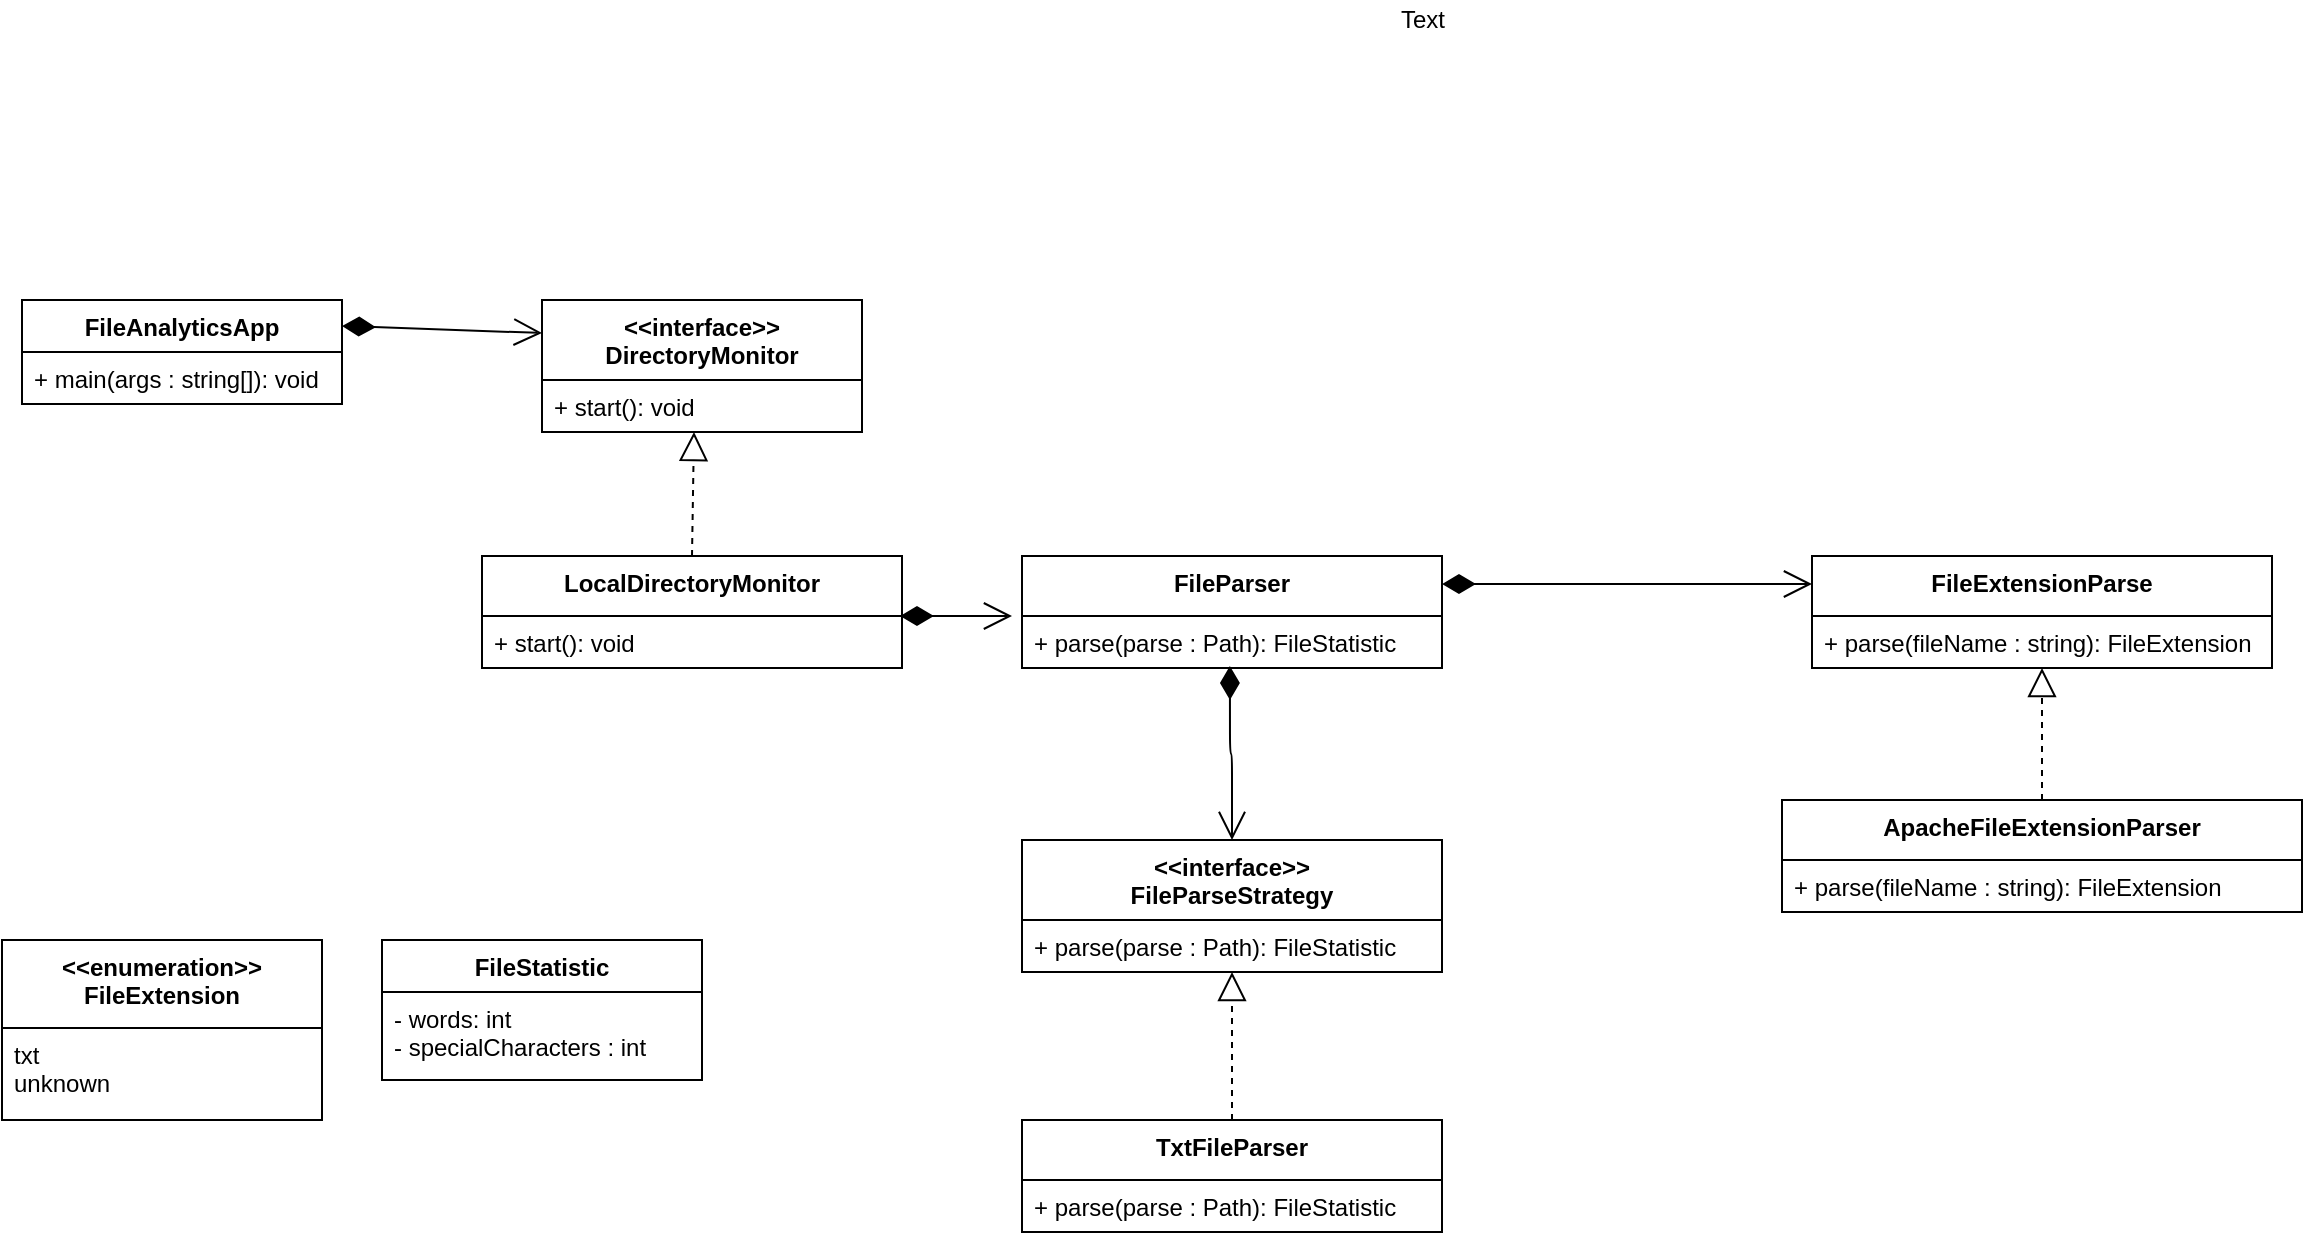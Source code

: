 <mxfile version="14.7.7" type="device"><diagram id="e0Kx5dOjzj2pQPRwlpNG" name="Page-1"><mxGraphModel dx="1360" dy="745" grid="1" gridSize="10" guides="1" tooltips="1" connect="1" arrows="1" fold="1" page="1" pageScale="1" pageWidth="112800" pageHeight="19100" math="0" shadow="0"><root><mxCell id="0"/><mxCell id="1" parent="0"/><mxCell id="Wh_tS0fUy2cDhcUjUtk5-1" value="FileAnalyticsApp" style="swimlane;fontStyle=1;align=center;verticalAlign=top;childLayout=stackLayout;horizontal=1;startSize=26;horizontalStack=0;resizeParent=1;resizeParentMax=0;resizeLast=0;collapsible=1;marginBottom=0;" vertex="1" parent="1"><mxGeometry x="110" y="170" width="160" height="52" as="geometry"><mxRectangle x="390" y="140" width="130" height="26" as="alternateBounds"/></mxGeometry></mxCell><mxCell id="Wh_tS0fUy2cDhcUjUtk5-4" value="+ main(args : string[]): void" style="text;strokeColor=none;fillColor=none;align=left;verticalAlign=top;spacingLeft=4;spacingRight=4;overflow=hidden;rotatable=0;points=[[0,0.5],[1,0.5]];portConstraint=eastwest;" vertex="1" parent="Wh_tS0fUy2cDhcUjUtk5-1"><mxGeometry y="26" width="160" height="26" as="geometry"/></mxCell><mxCell id="Wh_tS0fUy2cDhcUjUtk5-5" value="LocalDirectoryMonitor" style="swimlane;fontStyle=1;align=center;verticalAlign=top;childLayout=stackLayout;horizontal=1;startSize=30;horizontalStack=0;resizeParent=1;resizeParentMax=0;resizeLast=0;collapsible=1;marginBottom=0;" vertex="1" parent="1"><mxGeometry x="340" y="298" width="210" height="56" as="geometry"><mxRectangle x="890" y="250" width="200" height="30" as="alternateBounds"/></mxGeometry></mxCell><mxCell id="Wh_tS0fUy2cDhcUjUtk5-8" value="+ start(): void" style="text;strokeColor=none;fillColor=none;align=left;verticalAlign=top;spacingLeft=4;spacingRight=4;overflow=hidden;rotatable=0;points=[[0,0.5],[1,0.5]];portConstraint=eastwest;" vertex="1" parent="Wh_tS0fUy2cDhcUjUtk5-5"><mxGeometry y="30" width="210" height="26" as="geometry"/></mxCell><mxCell id="Wh_tS0fUy2cDhcUjUtk5-51" value="" style="endArrow=open;html=1;endSize=12;startArrow=diamondThin;startSize=14;startFill=1;edgeStyle=orthogonalEdgeStyle;align=left;verticalAlign=bottom;exitX=0.495;exitY=0.962;exitDx=0;exitDy=0;exitPerimeter=0;" edge="1" parent="Wh_tS0fUy2cDhcUjUtk5-5"><mxGeometry x="-0.575" y="16" relative="1" as="geometry"><mxPoint x="209.0" y="30.002" as="sourcePoint"/><mxPoint x="265" y="30" as="targetPoint"/><mxPoint as="offset"/></mxGeometry></mxCell><mxCell id="Wh_tS0fUy2cDhcUjUtk5-9" value="&lt;&lt;interface&gt;&gt;&#10;DirectoryMonitor" style="swimlane;fontStyle=1;align=center;verticalAlign=top;childLayout=stackLayout;horizontal=1;startSize=40;horizontalStack=0;resizeParent=1;resizeParentMax=0;resizeLast=0;collapsible=1;marginBottom=0;" vertex="1" parent="1"><mxGeometry x="370" y="170" width="160" height="66" as="geometry"><mxRectangle x="660" y="164" width="170" height="26" as="alternateBounds"/></mxGeometry></mxCell><mxCell id="Wh_tS0fUy2cDhcUjUtk5-12" value="+ start(): void" style="text;strokeColor=none;fillColor=none;align=left;verticalAlign=top;spacingLeft=4;spacingRight=4;overflow=hidden;rotatable=0;points=[[0,0.5],[1,0.5]];portConstraint=eastwest;" vertex="1" parent="Wh_tS0fUy2cDhcUjUtk5-9"><mxGeometry y="40" width="160" height="26" as="geometry"/></mxCell><mxCell id="Wh_tS0fUy2cDhcUjUtk5-17" value="" style="endArrow=open;html=1;endSize=12;startArrow=diamondThin;startSize=14;startFill=1;align=left;verticalAlign=bottom;exitX=1;exitY=0.25;exitDx=0;exitDy=0;entryX=0;entryY=0.25;entryDx=0;entryDy=0;" edge="1" parent="1" source="Wh_tS0fUy2cDhcUjUtk5-1" target="Wh_tS0fUy2cDhcUjUtk5-9"><mxGeometry x="-0.875" y="20" relative="1" as="geometry"><mxPoint x="210" y="200" as="sourcePoint"/><mxPoint x="370" y="200" as="targetPoint"/><mxPoint as="offset"/></mxGeometry></mxCell><mxCell id="Wh_tS0fUy2cDhcUjUtk5-19" value="FileParser" style="swimlane;fontStyle=1;align=center;verticalAlign=top;childLayout=stackLayout;horizontal=1;startSize=30;horizontalStack=0;resizeParent=1;resizeParentMax=0;resizeLast=0;collapsible=1;marginBottom=0;" vertex="1" parent="1"><mxGeometry x="610" y="298" width="210" height="56" as="geometry"><mxRectangle x="890" y="250" width="200" height="30" as="alternateBounds"/></mxGeometry></mxCell><mxCell id="Wh_tS0fUy2cDhcUjUtk5-22" value="+ parse(parse : Path): FileStatistic" style="text;strokeColor=none;fillColor=none;align=left;verticalAlign=top;spacingLeft=4;spacingRight=4;overflow=hidden;rotatable=0;points=[[0,0.5],[1,0.5]];portConstraint=eastwest;" vertex="1" parent="Wh_tS0fUy2cDhcUjUtk5-19"><mxGeometry y="30" width="210" height="26" as="geometry"/></mxCell><mxCell id="Wh_tS0fUy2cDhcUjUtk5-24" value="FileExtensionParse" style="swimlane;fontStyle=1;align=center;verticalAlign=top;childLayout=stackLayout;horizontal=1;startSize=30;horizontalStack=0;resizeParent=1;resizeParentMax=0;resizeLast=0;collapsible=1;marginBottom=0;" vertex="1" parent="1"><mxGeometry x="1005" y="298" width="230" height="56" as="geometry"><mxRectangle x="890" y="250" width="200" height="30" as="alternateBounds"/></mxGeometry></mxCell><mxCell id="Wh_tS0fUy2cDhcUjUtk5-27" value="+ parse(fileName : string): FileExtension" style="text;strokeColor=none;fillColor=none;align=left;verticalAlign=top;spacingLeft=4;spacingRight=4;overflow=hidden;rotatable=0;points=[[0,0.5],[1,0.5]];portConstraint=eastwest;" vertex="1" parent="Wh_tS0fUy2cDhcUjUtk5-24"><mxGeometry y="30" width="230" height="26" as="geometry"/></mxCell><mxCell id="Wh_tS0fUy2cDhcUjUtk5-29" value="ApacheFileExtensionParser" style="swimlane;fontStyle=1;align=center;verticalAlign=top;childLayout=stackLayout;horizontal=1;startSize=30;horizontalStack=0;resizeParent=1;resizeParentMax=0;resizeLast=0;collapsible=1;marginBottom=0;" vertex="1" parent="1"><mxGeometry x="990" y="420" width="260" height="56" as="geometry"><mxRectangle x="890" y="250" width="200" height="30" as="alternateBounds"/></mxGeometry></mxCell><mxCell id="Wh_tS0fUy2cDhcUjUtk5-32" value="+ parse(fileName : string): FileExtension" style="text;strokeColor=none;fillColor=none;align=left;verticalAlign=top;spacingLeft=4;spacingRight=4;overflow=hidden;rotatable=0;points=[[0,0.5],[1,0.5]];portConstraint=eastwest;" vertex="1" parent="Wh_tS0fUy2cDhcUjUtk5-29"><mxGeometry y="30" width="260" height="26" as="geometry"/></mxCell><mxCell id="Wh_tS0fUy2cDhcUjUtk5-36" value="" style="endArrow=block;dashed=1;endFill=0;endSize=12;html=1;exitX=0.5;exitY=0;exitDx=0;exitDy=0;" edge="1" parent="1" source="Wh_tS0fUy2cDhcUjUtk5-29" target="Wh_tS0fUy2cDhcUjUtk5-27"><mxGeometry width="160" relative="1" as="geometry"><mxPoint x="610" y="380" as="sourcePoint"/><mxPoint x="1010" y="354" as="targetPoint"/></mxGeometry></mxCell><mxCell id="Wh_tS0fUy2cDhcUjUtk5-37" value="&lt;&lt;interface&gt;&gt;&#10;FileParseStrategy" style="swimlane;fontStyle=1;align=center;verticalAlign=top;childLayout=stackLayout;horizontal=1;startSize=40;horizontalStack=0;resizeParent=1;resizeParentMax=0;resizeLast=0;collapsible=1;marginBottom=0;" vertex="1" parent="1"><mxGeometry x="610" y="440" width="210" height="66" as="geometry"><mxRectangle x="890" y="250" width="200" height="30" as="alternateBounds"/></mxGeometry></mxCell><mxCell id="Wh_tS0fUy2cDhcUjUtk5-40" value="+ parse(parse : Path): FileStatistic" style="text;strokeColor=none;fillColor=none;align=left;verticalAlign=top;spacingLeft=4;spacingRight=4;overflow=hidden;rotatable=0;points=[[0,0.5],[1,0.5]];portConstraint=eastwest;" vertex="1" parent="Wh_tS0fUy2cDhcUjUtk5-37"><mxGeometry y="40" width="210" height="26" as="geometry"/></mxCell><mxCell id="Wh_tS0fUy2cDhcUjUtk5-41" value="TxtFileParser" style="swimlane;fontStyle=1;align=center;verticalAlign=top;childLayout=stackLayout;horizontal=1;startSize=30;horizontalStack=0;resizeParent=1;resizeParentMax=0;resizeLast=0;collapsible=1;marginBottom=0;" vertex="1" parent="1"><mxGeometry x="610" y="580" width="210" height="56" as="geometry"><mxRectangle x="890" y="250" width="200" height="30" as="alternateBounds"/></mxGeometry></mxCell><mxCell id="Wh_tS0fUy2cDhcUjUtk5-44" value="+ parse(parse : Path): FileStatistic" style="text;strokeColor=none;fillColor=none;align=left;verticalAlign=top;spacingLeft=4;spacingRight=4;overflow=hidden;rotatable=0;points=[[0,0.5],[1,0.5]];portConstraint=eastwest;" vertex="1" parent="Wh_tS0fUy2cDhcUjUtk5-41"><mxGeometry y="30" width="210" height="26" as="geometry"/></mxCell><mxCell id="Wh_tS0fUy2cDhcUjUtk5-49" value="" style="endArrow=block;dashed=1;endFill=0;endSize=12;html=1;exitX=0.5;exitY=0;exitDx=0;exitDy=0;entryX=0.5;entryY=1;entryDx=0;entryDy=0;entryPerimeter=0;" edge="1" parent="1" source="Wh_tS0fUy2cDhcUjUtk5-41" target="Wh_tS0fUy2cDhcUjUtk5-40"><mxGeometry width="160" relative="1" as="geometry"><mxPoint x="714.5" y="672" as="sourcePoint"/><mxPoint x="714.5" y="546" as="targetPoint"/></mxGeometry></mxCell><mxCell id="Wh_tS0fUy2cDhcUjUtk5-50" value="" style="endArrow=open;html=1;endSize=12;startArrow=diamondThin;startSize=14;startFill=1;edgeStyle=orthogonalEdgeStyle;align=left;verticalAlign=bottom;exitX=0.495;exitY=0.962;exitDx=0;exitDy=0;exitPerimeter=0;entryX=0.5;entryY=0;entryDx=0;entryDy=0;" edge="1" parent="1" source="Wh_tS0fUy2cDhcUjUtk5-22" target="Wh_tS0fUy2cDhcUjUtk5-37"><mxGeometry x="-0.575" y="16" relative="1" as="geometry"><mxPoint x="670" y="400" as="sourcePoint"/><mxPoint x="714" y="480" as="targetPoint"/><mxPoint as="offset"/></mxGeometry></mxCell><mxCell id="Wh_tS0fUy2cDhcUjUtk5-55" value="" style="endArrow=open;html=1;endSize=12;startArrow=diamondThin;startSize=14;startFill=1;edgeStyle=orthogonalEdgeStyle;align=left;verticalAlign=bottom;exitX=1;exitY=0.25;exitDx=0;exitDy=0;entryX=0;entryY=0.25;entryDx=0;entryDy=0;" edge="1" parent="1" source="Wh_tS0fUy2cDhcUjUtk5-19" target="Wh_tS0fUy2cDhcUjUtk5-24"><mxGeometry x="-0.575" y="16" relative="1" as="geometry"><mxPoint x="723.95" y="363.012" as="sourcePoint"/><mxPoint x="1000" y="312" as="targetPoint"/><mxPoint as="offset"/><Array as="points"/></mxGeometry></mxCell><mxCell id="Wh_tS0fUy2cDhcUjUtk5-56" value="" style="endArrow=block;dashed=1;endFill=0;endSize=12;html=1;exitX=0.5;exitY=0;exitDx=0;exitDy=0;entryX=0.475;entryY=1;entryDx=0;entryDy=0;entryPerimeter=0;" edge="1" parent="1" source="Wh_tS0fUy2cDhcUjUtk5-5" target="Wh_tS0fUy2cDhcUjUtk5-12"><mxGeometry width="160" relative="1" as="geometry"><mxPoint x="1120" y="420" as="sourcePoint"/><mxPoint x="1120" y="354" as="targetPoint"/><Array as="points"/></mxGeometry></mxCell><mxCell id="Wh_tS0fUy2cDhcUjUtk5-57" value="&lt;&lt;enumeration&gt;&gt;&#10;FileExtension" style="swimlane;fontStyle=1;align=center;verticalAlign=top;childLayout=stackLayout;horizontal=1;startSize=44;horizontalStack=0;resizeParent=1;resizeParentMax=0;resizeLast=0;collapsible=1;marginBottom=0;" vertex="1" parent="1"><mxGeometry x="100" y="490" width="160" height="90" as="geometry"/></mxCell><mxCell id="Wh_tS0fUy2cDhcUjUtk5-58" value="txt&#10;unknown" style="text;strokeColor=none;fillColor=none;align=left;verticalAlign=top;spacingLeft=4;spacingRight=4;overflow=hidden;rotatable=0;points=[[0,0.5],[1,0.5]];portConstraint=eastwest;" vertex="1" parent="Wh_tS0fUy2cDhcUjUtk5-57"><mxGeometry y="44" width="160" height="46" as="geometry"/></mxCell><mxCell id="Wh_tS0fUy2cDhcUjUtk5-61" value="FileStatistic" style="swimlane;fontStyle=1;align=center;verticalAlign=top;childLayout=stackLayout;horizontal=1;startSize=26;horizontalStack=0;resizeParent=1;resizeParentMax=0;resizeLast=0;collapsible=1;marginBottom=0;" vertex="1" parent="1"><mxGeometry x="290" y="490" width="160" height="70" as="geometry"/></mxCell><mxCell id="Wh_tS0fUy2cDhcUjUtk5-62" value="- words: int&#10;- specialCharacters : int" style="text;strokeColor=none;fillColor=none;align=left;verticalAlign=top;spacingLeft=4;spacingRight=4;overflow=hidden;rotatable=0;points=[[0,0.5],[1,0.5]];portConstraint=eastwest;" vertex="1" parent="Wh_tS0fUy2cDhcUjUtk5-61"><mxGeometry y="26" width="160" height="44" as="geometry"/></mxCell><mxCell id="Wh_tS0fUy2cDhcUjUtk5-65" value="Text" style="text;html=1;align=center;verticalAlign=middle;resizable=0;points=[];autosize=1;strokeColor=none;" vertex="1" parent="1"><mxGeometry x="790" y="20" width="40" height="20" as="geometry"/></mxCell></root></mxGraphModel></diagram></mxfile>